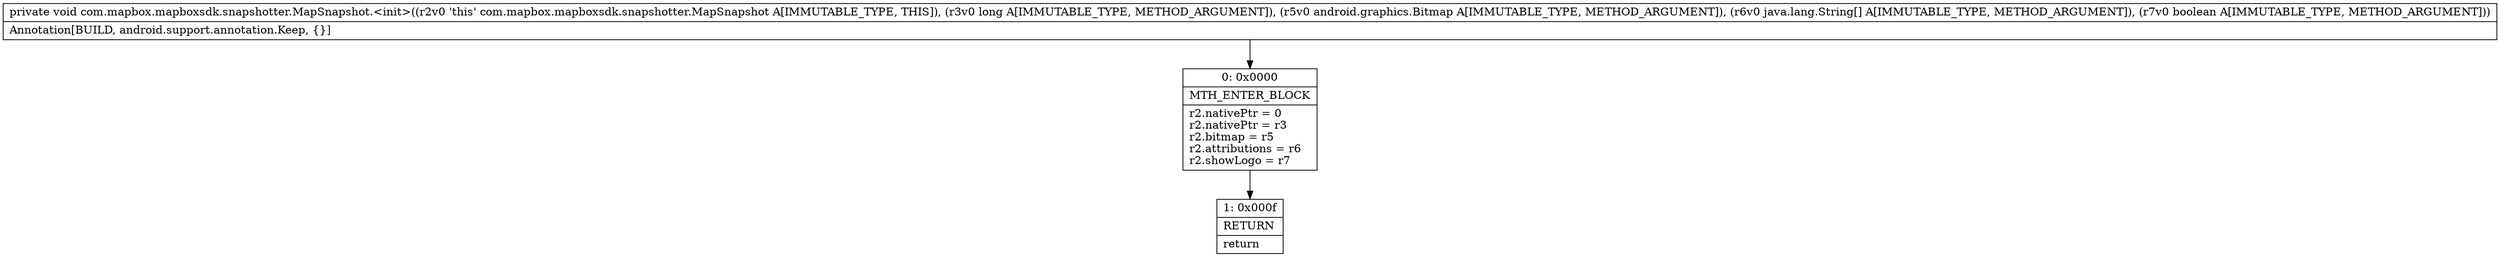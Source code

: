 digraph "CFG forcom.mapbox.mapboxsdk.snapshotter.MapSnapshot.\<init\>(JLandroid\/graphics\/Bitmap;[Ljava\/lang\/String;Z)V" {
Node_0 [shape=record,label="{0\:\ 0x0000|MTH_ENTER_BLOCK\l|r2.nativePtr = 0\lr2.nativePtr = r3\lr2.bitmap = r5\lr2.attributions = r6\lr2.showLogo = r7\l}"];
Node_1 [shape=record,label="{1\:\ 0x000f|RETURN\l|return\l}"];
MethodNode[shape=record,label="{private void com.mapbox.mapboxsdk.snapshotter.MapSnapshot.\<init\>((r2v0 'this' com.mapbox.mapboxsdk.snapshotter.MapSnapshot A[IMMUTABLE_TYPE, THIS]), (r3v0 long A[IMMUTABLE_TYPE, METHOD_ARGUMENT]), (r5v0 android.graphics.Bitmap A[IMMUTABLE_TYPE, METHOD_ARGUMENT]), (r6v0 java.lang.String[] A[IMMUTABLE_TYPE, METHOD_ARGUMENT]), (r7v0 boolean A[IMMUTABLE_TYPE, METHOD_ARGUMENT]))  | Annotation[BUILD, android.support.annotation.Keep, \{\}]\l}"];
MethodNode -> Node_0;
Node_0 -> Node_1;
}

